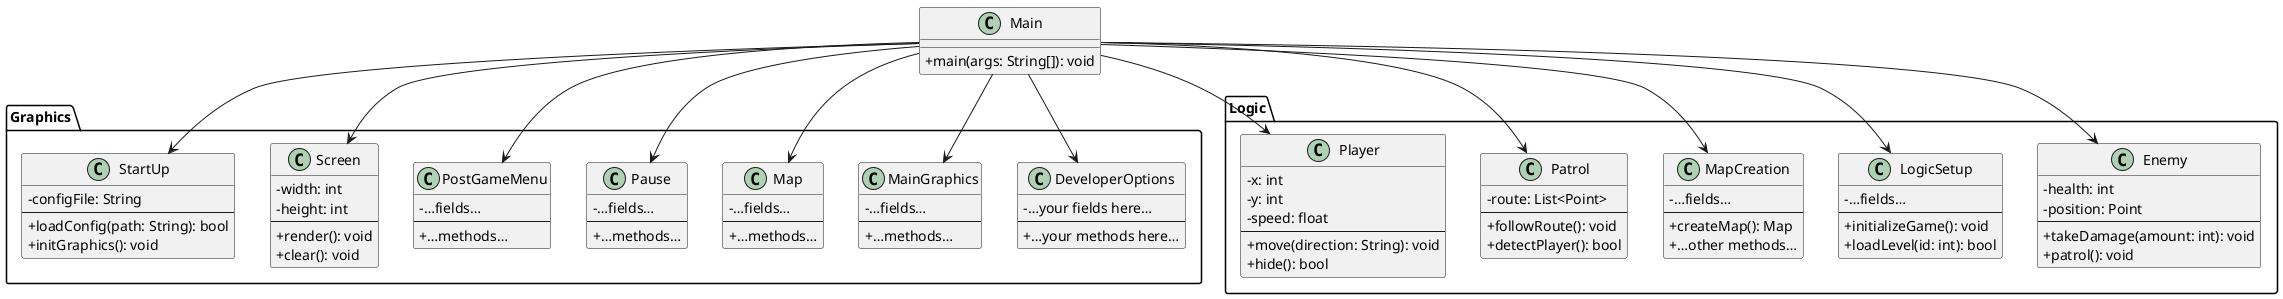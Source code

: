 @startuml Extra-Detailed
'–– hide the little stereotype icon if you like ––
skinparam classAttributeIconSize 0

package "Graphics" {
  class DeveloperOptions {
    - …your fields here…
    --
    + …your methods here…
  }
  class MainGraphics {
    - …fields…
    --
    + …methods…
  }
  class Map {
    - …fields…
    --
    + …methods…
  }
  class Pause {
    - …fields…
    --
    + …methods…
  }
  class PostGameMenu {
    - …fields…
    --
    + …methods…
  }
  class Screen {
    - width: int
    - height: int
    --
    + render(): void
    + clear(): void
  }
  class StartUp {
    - configFile: String
    --
    + loadConfig(path: String): bool
    + initGraphics(): void
  }
}

package "Logic" {
  class Enemy {
    - health: int
    - position: Point
    --
    + takeDamage(amount: int): void
    + patrol(): void
  }
  class LogicSetup {
    - …fields…
    --
    + initializeGame(): void
    + loadLevel(id: int): bool
  }
  class MapCreation {
    - …fields…
    --
    + createMap(): Map
    + …other methods…
  }
  class Patrol {
    - route: List<Point>
    --
    + followRoute(): void
    + detectPlayer(): bool
  }
  class Player {
    - x: int
    - y: int
    - speed: float
    --
    + move(direction: String): void
    + hide(): bool
  }
}

class Main {
    + main(args: String[]): void
}

/'–– draw use‐arrows from Main into everything it “uses” ––'/
Main --> DeveloperOptions
Main --> MainGraphics
Main --> Map
Main --> Pause
Main --> PostGameMenu
Main --> Screen
Main --> StartUp
Main --> Enemy
Main --> LogicSetup
Main --> MapCreation
Main --> Patrol
Main --> Player

@enduml
